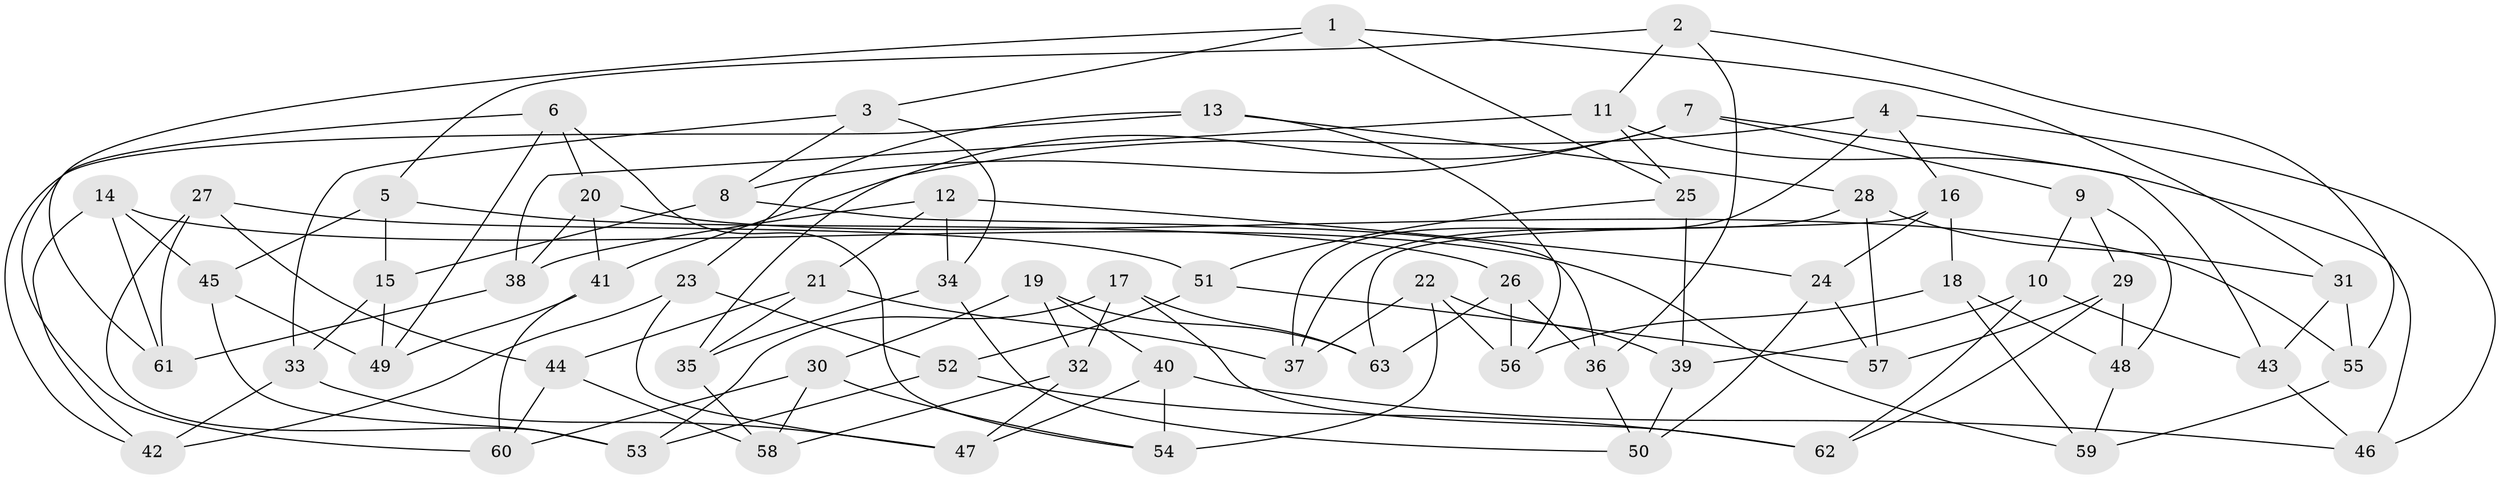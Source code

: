 // coarse degree distribution, {3: 0.12, 8: 0.08, 4: 0.44, 5: 0.12, 6: 0.16, 7: 0.08}
// Generated by graph-tools (version 1.1) at 2025/01/03/04/25 22:01:44]
// undirected, 63 vertices, 126 edges
graph export_dot {
graph [start="1"]
  node [color=gray90,style=filled];
  1;
  2;
  3;
  4;
  5;
  6;
  7;
  8;
  9;
  10;
  11;
  12;
  13;
  14;
  15;
  16;
  17;
  18;
  19;
  20;
  21;
  22;
  23;
  24;
  25;
  26;
  27;
  28;
  29;
  30;
  31;
  32;
  33;
  34;
  35;
  36;
  37;
  38;
  39;
  40;
  41;
  42;
  43;
  44;
  45;
  46;
  47;
  48;
  49;
  50;
  51;
  52;
  53;
  54;
  55;
  56;
  57;
  58;
  59;
  60;
  61;
  62;
  63;
  1 -- 61;
  1 -- 31;
  1 -- 25;
  1 -- 3;
  2 -- 5;
  2 -- 36;
  2 -- 11;
  2 -- 55;
  3 -- 34;
  3 -- 8;
  3 -- 33;
  4 -- 16;
  4 -- 46;
  4 -- 37;
  4 -- 41;
  5 -- 15;
  5 -- 45;
  5 -- 26;
  6 -- 20;
  6 -- 60;
  6 -- 54;
  6 -- 49;
  7 -- 35;
  7 -- 8;
  7 -- 9;
  7 -- 43;
  8 -- 15;
  8 -- 36;
  9 -- 48;
  9 -- 10;
  9 -- 29;
  10 -- 62;
  10 -- 39;
  10 -- 43;
  11 -- 46;
  11 -- 25;
  11 -- 38;
  12 -- 24;
  12 -- 38;
  12 -- 21;
  12 -- 34;
  13 -- 56;
  13 -- 28;
  13 -- 23;
  13 -- 42;
  14 -- 45;
  14 -- 59;
  14 -- 42;
  14 -- 61;
  15 -- 33;
  15 -- 49;
  16 -- 18;
  16 -- 24;
  16 -- 63;
  17 -- 63;
  17 -- 62;
  17 -- 53;
  17 -- 32;
  18 -- 59;
  18 -- 48;
  18 -- 56;
  19 -- 30;
  19 -- 63;
  19 -- 40;
  19 -- 32;
  20 -- 38;
  20 -- 41;
  20 -- 55;
  21 -- 35;
  21 -- 44;
  21 -- 37;
  22 -- 37;
  22 -- 39;
  22 -- 54;
  22 -- 56;
  23 -- 52;
  23 -- 47;
  23 -- 42;
  24 -- 50;
  24 -- 57;
  25 -- 39;
  25 -- 51;
  26 -- 36;
  26 -- 56;
  26 -- 63;
  27 -- 61;
  27 -- 44;
  27 -- 53;
  27 -- 51;
  28 -- 37;
  28 -- 31;
  28 -- 57;
  29 -- 62;
  29 -- 48;
  29 -- 57;
  30 -- 54;
  30 -- 58;
  30 -- 60;
  31 -- 43;
  31 -- 55;
  32 -- 47;
  32 -- 58;
  33 -- 47;
  33 -- 42;
  34 -- 35;
  34 -- 50;
  35 -- 58;
  36 -- 50;
  38 -- 61;
  39 -- 50;
  40 -- 54;
  40 -- 46;
  40 -- 47;
  41 -- 49;
  41 -- 60;
  43 -- 46;
  44 -- 60;
  44 -- 58;
  45 -- 53;
  45 -- 49;
  48 -- 59;
  51 -- 52;
  51 -- 57;
  52 -- 53;
  52 -- 62;
  55 -- 59;
}
